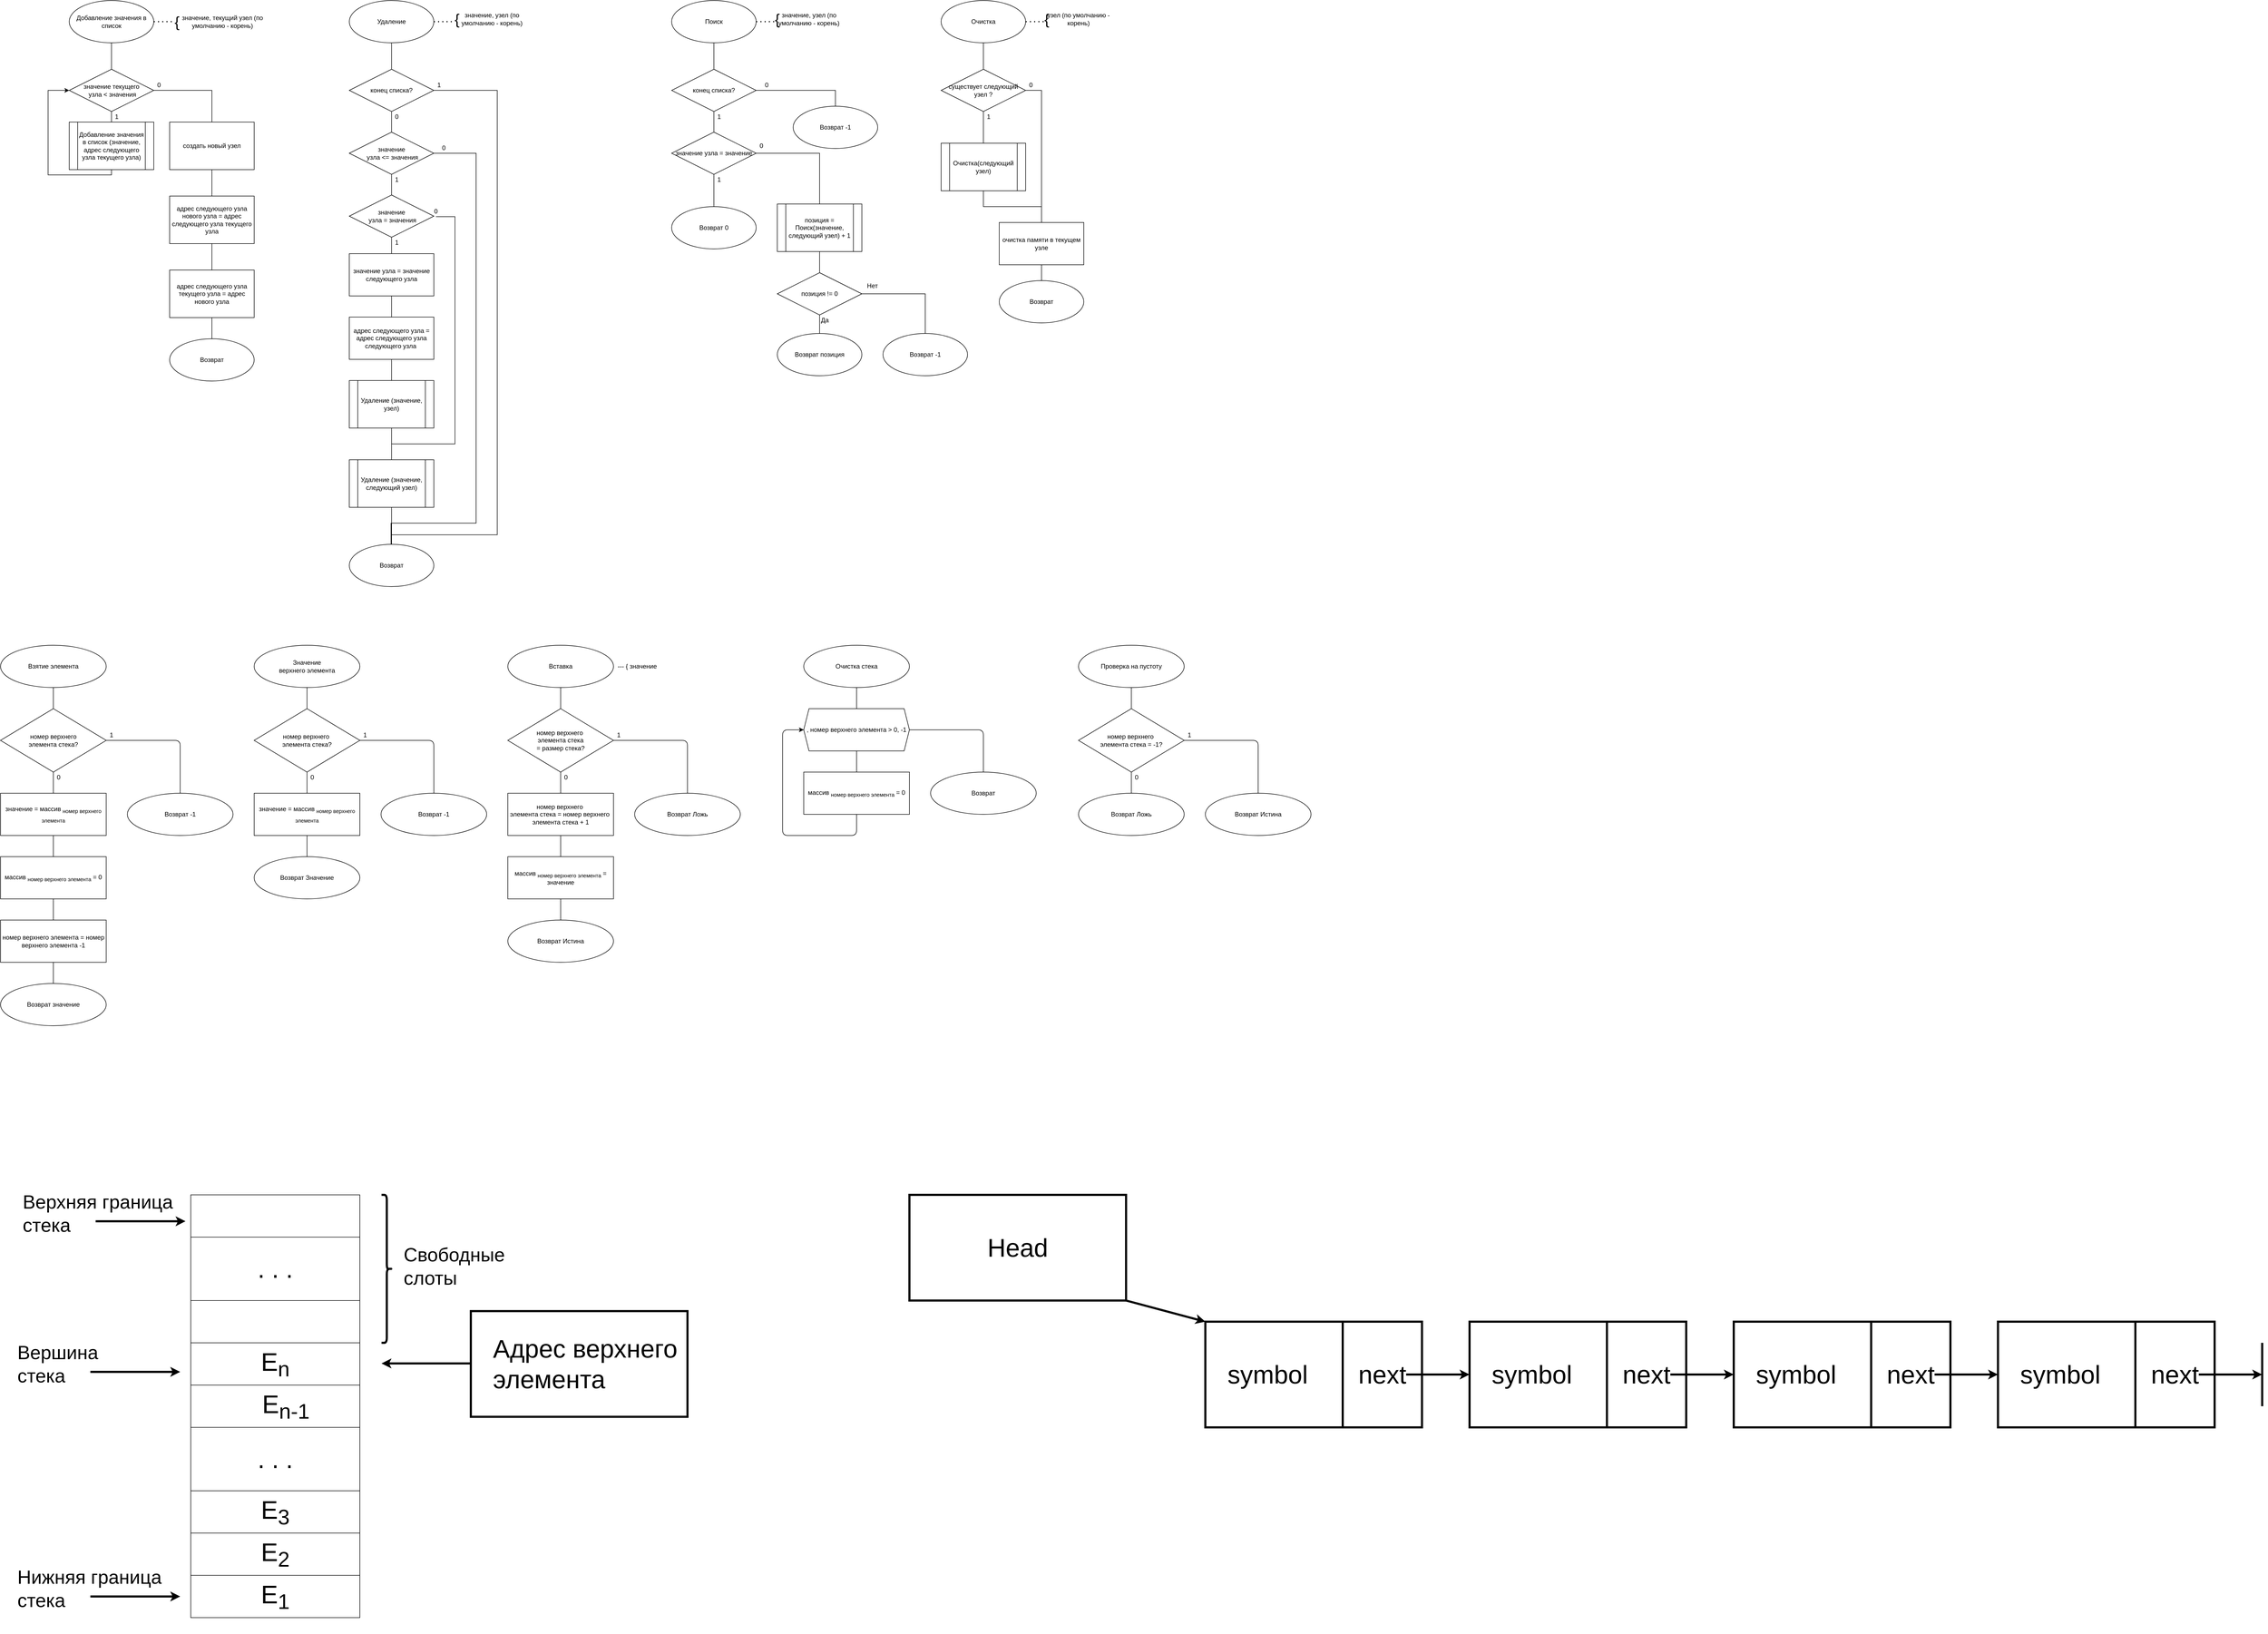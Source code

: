 <mxfile version="13.10.0" type="device"><diagram id="mHZmnBllNkixiP3LBUb4" name="Page-1"><mxGraphModel dx="780" dy="784" grid="1" gridSize="10" guides="1" tooltips="1" connect="1" arrows="1" fold="1" page="1" pageScale="1" pageWidth="827" pageHeight="1169" math="0" shadow="0"><root><mxCell id="0"/><mxCell id="1" parent="0"/><mxCell id="MN6UweAUYvYy89l6VAVe-67" style="edgeStyle=orthogonalEdgeStyle;rounded=0;orthogonalLoop=1;jettySize=auto;html=1;exitX=0.5;exitY=1;exitDx=0;exitDy=0;entryX=0.5;entryY=0;entryDx=0;entryDy=0;endArrow=none;endFill=0;" parent="1" source="MN6UweAUYvYy89l6VAVe-68" target="MN6UweAUYvYy89l6VAVe-83" edge="1"><mxGeometry relative="1" as="geometry"><mxPoint x="330" y="320" as="targetPoint"/></mxGeometry></mxCell><mxCell id="MN6UweAUYvYy89l6VAVe-68" value="Добавление значения в список" style="ellipse;whiteSpace=wrap;html=1;" parent="1" vertex="1"><mxGeometry x="250" y="220" width="160" height="80" as="geometry"/></mxCell><mxCell id="MN6UweAUYvYy89l6VAVe-77" style="edgeStyle=orthogonalEdgeStyle;rounded=0;orthogonalLoop=1;jettySize=auto;html=1;exitX=0.5;exitY=1;exitDx=0;exitDy=0;entryX=0.5;entryY=0;entryDx=0;entryDy=0;endArrow=none;endFill=0;" parent="1" source="MN6UweAUYvYy89l6VAVe-88" target="sm_JMxAUV9tKHEkjBgrg-5" edge="1"><mxGeometry relative="1" as="geometry"><mxPoint x="520" y="650" as="sourcePoint"/></mxGeometry></mxCell><mxCell id="MN6UweAUYvYy89l6VAVe-79" value="Возврат" style="ellipse;whiteSpace=wrap;html=1;" parent="1" vertex="1"><mxGeometry x="440" y="860" width="160" height="80" as="geometry"/></mxCell><mxCell id="MN6UweAUYvYy89l6VAVe-82" value="" style="endArrow=none;dashed=1;html=1;dashPattern=1 3;strokeWidth=2;exitX=1;exitY=0.5;exitDx=0;exitDy=0;entryX=0;entryY=0.5;entryDx=0;entryDy=0;" parent="1" source="MN6UweAUYvYy89l6VAVe-68" edge="1"><mxGeometry width="50" height="50" relative="1" as="geometry"><mxPoint x="420" y="560" as="sourcePoint"/><mxPoint x="450" y="260" as="targetPoint"/></mxGeometry></mxCell><mxCell id="MN6UweAUYvYy89l6VAVe-85" style="edgeStyle=orthogonalEdgeStyle;rounded=0;orthogonalLoop=1;jettySize=auto;html=1;exitX=0.5;exitY=1;exitDx=0;exitDy=0;entryX=0.5;entryY=0;entryDx=0;entryDy=0;endArrow=none;endFill=0;" parent="1" source="MN6UweAUYvYy89l6VAVe-83" target="MN6UweAUYvYy89l6VAVe-84" edge="1"><mxGeometry relative="1" as="geometry"/></mxCell><mxCell id="MN6UweAUYvYy89l6VAVe-89" style="edgeStyle=orthogonalEdgeStyle;rounded=0;orthogonalLoop=1;jettySize=auto;html=1;exitX=1;exitY=0.5;exitDx=0;exitDy=0;entryX=0.5;entryY=0;entryDx=0;entryDy=0;endArrow=none;endFill=0;" parent="1" source="MN6UweAUYvYy89l6VAVe-83" target="MN6UweAUYvYy89l6VAVe-88" edge="1"><mxGeometry relative="1" as="geometry"/></mxCell><mxCell id="MN6UweAUYvYy89l6VAVe-83" value="значение текущего&lt;br&gt;&amp;nbsp;узла &amp;lt; значения" style="rhombus;whiteSpace=wrap;html=1;" parent="1" vertex="1"><mxGeometry x="250" y="350" width="160" height="80" as="geometry"/></mxCell><mxCell id="MN6UweAUYvYy89l6VAVe-86" style="edgeStyle=orthogonalEdgeStyle;rounded=0;orthogonalLoop=1;jettySize=auto;html=1;exitX=0.5;exitY=1;exitDx=0;exitDy=0;entryX=0;entryY=0.5;entryDx=0;entryDy=0;endArrow=classic;endFill=1;" parent="1" source="MN6UweAUYvYy89l6VAVe-84" target="MN6UweAUYvYy89l6VAVe-83" edge="1"><mxGeometry relative="1" as="geometry"><Array as="points"><mxPoint x="330" y="550"/><mxPoint x="210" y="550"/><mxPoint x="210" y="390"/></Array></mxGeometry></mxCell><mxCell id="MN6UweAUYvYy89l6VAVe-84" value="Добавление значения в список&lt;span&gt;&amp;nbsp;(значение, адрес следующего узла текущего узла)&lt;/span&gt;" style="shape=process;whiteSpace=wrap;html=1;backgroundOutline=1;" parent="1" vertex="1"><mxGeometry x="250" y="450" width="160" height="90" as="geometry"/></mxCell><mxCell id="MN6UweAUYvYy89l6VAVe-88" value="создать новый узел" style="rounded=0;whiteSpace=wrap;html=1;" parent="1" vertex="1"><mxGeometry x="440" y="450" width="160" height="90" as="geometry"/></mxCell><mxCell id="MN6UweAUYvYy89l6VAVe-102" style="edgeStyle=orthogonalEdgeStyle;rounded=0;orthogonalLoop=1;jettySize=auto;html=1;exitX=0.5;exitY=1;exitDx=0;exitDy=0;entryX=0.5;entryY=0;entryDx=0;entryDy=0;endArrow=none;endFill=0;" parent="1" source="6gWpNFvpzlGC7U0C7QGQ-2" target="MN6UweAUYvYy89l6VAVe-110" edge="1"><mxGeometry relative="1" as="geometry"><mxPoint x="860" y="320" as="targetPoint"/></mxGeometry></mxCell><mxCell id="6gWpNFvpzlGC7U0C7QGQ-3" style="edgeStyle=orthogonalEdgeStyle;rounded=0;orthogonalLoop=1;jettySize=auto;html=1;exitX=0.5;exitY=1;exitDx=0;exitDy=0;entryX=0.5;entryY=0;entryDx=0;entryDy=0;endArrow=none;endFill=0;" edge="1" parent="1" source="MN6UweAUYvYy89l6VAVe-103" target="6gWpNFvpzlGC7U0C7QGQ-2"><mxGeometry relative="1" as="geometry"/></mxCell><mxCell id="MN6UweAUYvYy89l6VAVe-103" value="Удаление" style="ellipse;whiteSpace=wrap;html=1;" parent="1" vertex="1"><mxGeometry x="780" y="220" width="160" height="80" as="geometry"/></mxCell><mxCell id="MN6UweAUYvYy89l6VAVe-105" value="Возврат" style="ellipse;whiteSpace=wrap;html=1;" parent="1" vertex="1"><mxGeometry x="780" y="1249" width="160" height="80" as="geometry"/></mxCell><mxCell id="MN6UweAUYvYy89l6VAVe-107" value="" style="endArrow=none;dashed=1;html=1;dashPattern=1 3;strokeWidth=2;exitX=1;exitY=0.5;exitDx=0;exitDy=0;entryX=0;entryY=0.5;entryDx=0;entryDy=0;" parent="1" source="MN6UweAUYvYy89l6VAVe-103" edge="1"><mxGeometry width="50" height="50" relative="1" as="geometry"><mxPoint x="950" y="560" as="sourcePoint"/><mxPoint x="980" y="260.0" as="targetPoint"/></mxGeometry></mxCell><mxCell id="MN6UweAUYvYy89l6VAVe-108" style="edgeStyle=orthogonalEdgeStyle;rounded=0;orthogonalLoop=1;jettySize=auto;html=1;exitX=0.5;exitY=1;exitDx=0;exitDy=0;entryX=0.5;entryY=0;entryDx=0;entryDy=0;endArrow=none;endFill=0;" parent="1" source="MN6UweAUYvYy89l6VAVe-110" target="MN6UweAUYvYy89l6VAVe-115" edge="1"><mxGeometry relative="1" as="geometry"><mxPoint x="860" y="569" as="targetPoint"/></mxGeometry></mxCell><mxCell id="MN6UweAUYvYy89l6VAVe-109" style="edgeStyle=orthogonalEdgeStyle;rounded=0;orthogonalLoop=1;jettySize=auto;html=1;exitX=1;exitY=0.5;exitDx=0;exitDy=0;entryX=0.5;entryY=0;entryDx=0;entryDy=0;endArrow=none;endFill=0;" parent="1" source="MN6UweAUYvYy89l6VAVe-110" target="MN6UweAUYvYy89l6VAVe-105" edge="1"><mxGeometry relative="1" as="geometry"><mxPoint x="1050" y="569" as="targetPoint"/><Array as="points"><mxPoint x="1020" y="509"/><mxPoint x="1020" y="1209"/><mxPoint x="859" y="1209"/></Array></mxGeometry></mxCell><mxCell id="MN6UweAUYvYy89l6VAVe-110" value="значение&lt;br&gt;&amp;nbsp;узла &amp;lt;= значения" style="rhombus;whiteSpace=wrap;html=1;" parent="1" vertex="1"><mxGeometry x="780" y="469" width="160" height="80" as="geometry"/></mxCell><mxCell id="MN6UweAUYvYy89l6VAVe-111" style="edgeStyle=orthogonalEdgeStyle;rounded=0;orthogonalLoop=1;jettySize=auto;html=1;exitX=0.5;exitY=1;exitDx=0;exitDy=0;endArrow=none;endFill=0;entryX=0.5;entryY=0;entryDx=0;entryDy=0;" parent="1" source="sm_JMxAUV9tKHEkjBgrg-19" target="MN6UweAUYvYy89l6VAVe-105" edge="1"><mxGeometry relative="1" as="geometry"><Array as="points"><mxPoint x="860" y="1189"/><mxPoint x="860" y="1189"/></Array><mxPoint x="860" y="659" as="sourcePoint"/><mxPoint x="1160" y="1189" as="targetPoint"/></mxGeometry></mxCell><mxCell id="MN6UweAUYvYy89l6VAVe-119" style="edgeStyle=orthogonalEdgeStyle;rounded=0;orthogonalLoop=1;jettySize=auto;html=1;exitX=0.5;exitY=1;exitDx=0;exitDy=0;entryX=0.5;entryY=0;entryDx=0;entryDy=0;endArrow=none;endFill=0;" parent="1" source="MN6UweAUYvYy89l6VAVe-115" target="MN6UweAUYvYy89l6VAVe-118" edge="1"><mxGeometry relative="1" as="geometry"/></mxCell><mxCell id="MN6UweAUYvYy89l6VAVe-115" value="значение&lt;br&gt;&amp;nbsp;узла = значения" style="rhombus;whiteSpace=wrap;html=1;" parent="1" vertex="1"><mxGeometry x="780" y="588" width="160" height="80" as="geometry"/></mxCell><mxCell id="MN6UweAUYvYy89l6VAVe-116" style="edgeStyle=orthogonalEdgeStyle;rounded=0;orthogonalLoop=1;jettySize=auto;html=1;exitX=0.5;exitY=1;exitDx=0;exitDy=0;endArrow=none;endFill=0;entryX=0.5;entryY=0;entryDx=0;entryDy=0;" parent="1" source="MN6UweAUYvYy89l6VAVe-117" target="sm_JMxAUV9tKHEkjBgrg-19" edge="1"><mxGeometry relative="1" as="geometry"><Array as="points"/><mxPoint x="1000" y="1059" as="targetPoint"/></mxGeometry></mxCell><mxCell id="MN6UweAUYvYy89l6VAVe-117" value="Удаление (значение, узел)" style="shape=process;whiteSpace=wrap;html=1;backgroundOutline=1;" parent="1" vertex="1"><mxGeometry x="780" y="939" width="160" height="90" as="geometry"/></mxCell><mxCell id="MN6UweAUYvYy89l6VAVe-120" style="edgeStyle=orthogonalEdgeStyle;rounded=0;orthogonalLoop=1;jettySize=auto;html=1;exitX=0.5;exitY=1;exitDx=0;exitDy=0;entryX=0.5;entryY=0;entryDx=0;entryDy=0;endArrow=none;endFill=0;" parent="1" source="MN6UweAUYvYy89l6VAVe-118" target="sm_JMxAUV9tKHEkjBgrg-17" edge="1"><mxGeometry relative="1" as="geometry"/></mxCell><mxCell id="MN6UweAUYvYy89l6VAVe-118" value="значение узла = значение следующего узла" style="rounded=0;whiteSpace=wrap;html=1;" parent="1" vertex="1"><mxGeometry x="780" y="699" width="160" height="80" as="geometry"/></mxCell><mxCell id="MN6UweAUYvYy89l6VAVe-121" style="edgeStyle=orthogonalEdgeStyle;rounded=0;orthogonalLoop=1;jettySize=auto;html=1;exitX=0.5;exitY=1;exitDx=0;exitDy=0;entryX=0.5;entryY=0;entryDx=0;entryDy=0;endArrow=none;endFill=0;" parent="1" source="MN6UweAUYvYy89l6VAVe-122" target="MN6UweAUYvYy89l6VAVe-128" edge="1"><mxGeometry relative="1" as="geometry"><mxPoint x="1470" y="320" as="targetPoint"/></mxGeometry></mxCell><mxCell id="MN6UweAUYvYy89l6VAVe-122" value="Поиск" style="ellipse;whiteSpace=wrap;html=1;" parent="1" vertex="1"><mxGeometry x="1390" y="220" width="160" height="80" as="geometry"/></mxCell><mxCell id="MN6UweAUYvYy89l6VAVe-123" value="Возврат -1" style="ellipse;whiteSpace=wrap;html=1;" parent="1" vertex="1"><mxGeometry x="1620" y="420" width="160" height="80" as="geometry"/></mxCell><mxCell id="MN6UweAUYvYy89l6VAVe-125" value="" style="endArrow=none;dashed=1;html=1;dashPattern=1 3;strokeWidth=2;exitX=1;exitY=0.5;exitDx=0;exitDy=0;entryX=0;entryY=0.5;entryDx=0;entryDy=0;" parent="1" source="MN6UweAUYvYy89l6VAVe-122" edge="1"><mxGeometry width="50" height="50" relative="1" as="geometry"><mxPoint x="1560" y="560" as="sourcePoint"/><mxPoint x="1590" y="260" as="targetPoint"/></mxGeometry></mxCell><mxCell id="MN6UweAUYvYy89l6VAVe-126" style="edgeStyle=orthogonalEdgeStyle;rounded=0;orthogonalLoop=1;jettySize=auto;html=1;exitX=0.5;exitY=1;exitDx=0;exitDy=0;entryX=0.5;entryY=0;entryDx=0;entryDy=0;endArrow=none;endFill=0;" parent="1" source="MN6UweAUYvYy89l6VAVe-128" target="MN6UweAUYvYy89l6VAVe-131" edge="1"><mxGeometry relative="1" as="geometry"><mxPoint x="1470" y="450" as="targetPoint"/></mxGeometry></mxCell><mxCell id="MN6UweAUYvYy89l6VAVe-127" style="edgeStyle=orthogonalEdgeStyle;rounded=0;orthogonalLoop=1;jettySize=auto;html=1;exitX=1;exitY=0.5;exitDx=0;exitDy=0;entryX=0.5;entryY=0;entryDx=0;entryDy=0;endArrow=none;endFill=0;" parent="1" source="MN6UweAUYvYy89l6VAVe-128" target="MN6UweAUYvYy89l6VAVe-123" edge="1"><mxGeometry relative="1" as="geometry"><mxPoint x="1660" y="450" as="targetPoint"/><Array as="points"><mxPoint x="1700" y="390"/></Array></mxGeometry></mxCell><mxCell id="MN6UweAUYvYy89l6VAVe-128" value="конец списка?" style="rhombus;whiteSpace=wrap;html=1;" parent="1" vertex="1"><mxGeometry x="1390" y="350" width="160" height="80" as="geometry"/></mxCell><mxCell id="MN6UweAUYvYy89l6VAVe-130" style="edgeStyle=orthogonalEdgeStyle;rounded=0;orthogonalLoop=1;jettySize=auto;html=1;exitX=0.5;exitY=1;exitDx=0;exitDy=0;entryX=0.5;entryY=0;entryDx=0;entryDy=0;endArrow=none;endFill=0;" parent="1" source="MN6UweAUYvYy89l6VAVe-131" target="MN6UweAUYvYy89l6VAVe-136" edge="1"><mxGeometry relative="1" as="geometry"><mxPoint x="1470" y="580" as="targetPoint"/></mxGeometry></mxCell><mxCell id="MN6UweAUYvYy89l6VAVe-138" style="edgeStyle=orthogonalEdgeStyle;rounded=0;orthogonalLoop=1;jettySize=auto;html=1;exitX=1;exitY=0.5;exitDx=0;exitDy=0;entryX=0.5;entryY=0;entryDx=0;entryDy=0;endArrow=none;endFill=0;" parent="1" source="MN6UweAUYvYy89l6VAVe-131" target="MN6UweAUYvYy89l6VAVe-137" edge="1"><mxGeometry relative="1" as="geometry"/></mxCell><mxCell id="MN6UweAUYvYy89l6VAVe-131" value="значение узла = значение" style="rhombus;whiteSpace=wrap;html=1;" parent="1" vertex="1"><mxGeometry x="1390" y="469" width="160" height="80" as="geometry"/></mxCell><mxCell id="MN6UweAUYvYy89l6VAVe-136" value="Возврат 0" style="ellipse;whiteSpace=wrap;html=1;" parent="1" vertex="1"><mxGeometry x="1390" y="610" width="160" height="80" as="geometry"/></mxCell><mxCell id="sm_JMxAUV9tKHEkjBgrg-30" style="edgeStyle=orthogonalEdgeStyle;rounded=0;orthogonalLoop=1;jettySize=auto;html=1;exitX=0.5;exitY=1;exitDx=0;exitDy=0;entryX=0.5;entryY=0;entryDx=0;entryDy=0;endArrow=none;endFill=0;" parent="1" source="MN6UweAUYvYy89l6VAVe-137" target="sm_JMxAUV9tKHEkjBgrg-29" edge="1"><mxGeometry relative="1" as="geometry"/></mxCell><mxCell id="MN6UweAUYvYy89l6VAVe-137" value="позиция = Поиск(значение, следующий узел) + 1" style="shape=process;whiteSpace=wrap;html=1;backgroundOutline=1;" parent="1" vertex="1"><mxGeometry x="1590" y="605" width="160" height="90" as="geometry"/></mxCell><mxCell id="MN6UweAUYvYy89l6VAVe-139" style="edgeStyle=orthogonalEdgeStyle;rounded=0;orthogonalLoop=1;jettySize=auto;html=1;exitX=0.5;exitY=1;exitDx=0;exitDy=0;entryX=0.5;entryY=0;entryDx=0;entryDy=0;endArrow=none;endFill=0;" parent="1" source="MN6UweAUYvYy89l6VAVe-140" target="sm_JMxAUV9tKHEkjBgrg-36" edge="1"><mxGeometry relative="1" as="geometry"><mxPoint x="1980" y="350" as="targetPoint"/></mxGeometry></mxCell><mxCell id="MN6UweAUYvYy89l6VAVe-140" value="Очистка" style="ellipse;whiteSpace=wrap;html=1;" parent="1" vertex="1"><mxGeometry x="1900" y="220" width="160" height="80" as="geometry"/></mxCell><mxCell id="MN6UweAUYvYy89l6VAVe-141" value="Возврат" style="ellipse;whiteSpace=wrap;html=1;" parent="1" vertex="1"><mxGeometry x="2010" y="750" width="160" height="80" as="geometry"/></mxCell><mxCell id="MN6UweAUYvYy89l6VAVe-145" style="edgeStyle=orthogonalEdgeStyle;rounded=0;orthogonalLoop=1;jettySize=auto;html=1;exitX=0.5;exitY=1;exitDx=0;exitDy=0;endArrow=none;endFill=0;" parent="1" source="MN6UweAUYvYy89l6VAVe-153" target="MN6UweAUYvYy89l6VAVe-141" edge="1"><mxGeometry relative="1" as="geometry"><mxPoint x="2280" y="779" as="targetPoint"/><Array as="points"/><mxPoint x="2170" y="719" as="sourcePoint"/></mxGeometry></mxCell><mxCell id="MN6UweAUYvYy89l6VAVe-153" value="очистка памяти в текущем узле" style="rounded=0;whiteSpace=wrap;html=1;" parent="1" vertex="1"><mxGeometry x="2010" y="640" width="160" height="80" as="geometry"/></mxCell><mxCell id="2d28AEQasIyAuJbhRy2g-1" value="Вставка" style="ellipse;whiteSpace=wrap;html=1;" parent="1" vertex="1"><mxGeometry x="1080" y="1440" width="200" height="80" as="geometry"/></mxCell><mxCell id="2d28AEQasIyAuJbhRy2g-3" value="" style="endArrow=none;html=1;entryX=0.5;entryY=1;entryDx=0;entryDy=0;exitX=0.5;exitY=0;exitDx=0;exitDy=0;" parent="1" source="2d28AEQasIyAuJbhRy2g-4" target="2d28AEQasIyAuJbhRy2g-1" edge="1"><mxGeometry width="50" height="50" relative="1" as="geometry"><mxPoint x="1180" y="1560" as="sourcePoint"/><mxPoint x="1200" y="1570" as="targetPoint"/></mxGeometry></mxCell><mxCell id="2d28AEQasIyAuJbhRy2g-4" value="&lt;span&gt;номер верхнего&amp;nbsp;&lt;/span&gt;&lt;br&gt;&lt;span&gt;элемента стека &lt;br&gt;= размер стека?&lt;/span&gt;" style="rhombus;whiteSpace=wrap;html=1;" parent="1" vertex="1"><mxGeometry x="1080" y="1560" width="200" height="120" as="geometry"/></mxCell><mxCell id="2d28AEQasIyAuJbhRy2g-5" value="" style="endArrow=none;html=1;entryX=0.5;entryY=1;entryDx=0;entryDy=0;exitX=0.5;exitY=0;exitDx=0;exitDy=0;" parent="1" source="2d28AEQasIyAuJbhRy2g-7" target="2d28AEQasIyAuJbhRy2g-4" edge="1"><mxGeometry width="50" height="50" relative="1" as="geometry"><mxPoint x="1180" y="1720" as="sourcePoint"/><mxPoint x="1180" y="1740" as="targetPoint"/></mxGeometry></mxCell><mxCell id="2d28AEQasIyAuJbhRy2g-6" value="0" style="text;html=1;strokeColor=none;fillColor=none;align=center;verticalAlign=middle;whiteSpace=wrap;rounded=0;" parent="1" vertex="1"><mxGeometry x="1170" y="1680" width="40" height="20" as="geometry"/></mxCell><mxCell id="2d28AEQasIyAuJbhRy2g-7" value="&lt;span&gt;номер верхнего&amp;nbsp;&lt;/span&gt;&lt;br&gt;&lt;span&gt;элемента стека =&amp;nbsp;&lt;/span&gt;номер верхнего&amp;nbsp;&lt;br&gt;элемента стека + 1" style="rounded=0;whiteSpace=wrap;html=1;" parent="1" vertex="1"><mxGeometry x="1080" y="1720" width="200" height="80" as="geometry"/></mxCell><mxCell id="2d28AEQasIyAuJbhRy2g-8" value="" style="endArrow=none;html=1;exitX=0.5;exitY=0;exitDx=0;exitDy=0;" parent="1" source="2d28AEQasIyAuJbhRy2g-9" edge="1"><mxGeometry width="50" height="50" relative="1" as="geometry"><mxPoint x="1180" y="1840" as="sourcePoint"/><mxPoint x="1180" y="1800" as="targetPoint"/></mxGeometry></mxCell><mxCell id="2d28AEQasIyAuJbhRy2g-9" value="&lt;span&gt;массив&amp;nbsp;&lt;/span&gt;&lt;sub&gt;номер верхнего элемента&lt;/sub&gt;&lt;span&gt;&amp;nbsp;= значение&lt;/span&gt;" style="rounded=0;whiteSpace=wrap;html=1;" parent="1" vertex="1"><mxGeometry x="1080" y="1840" width="200" height="80" as="geometry"/></mxCell><mxCell id="2d28AEQasIyAuJbhRy2g-12" value="Возврат Истина" style="ellipse;whiteSpace=wrap;html=1;" parent="1" vertex="1"><mxGeometry x="1080" y="1960" width="200" height="80" as="geometry"/></mxCell><mxCell id="2d28AEQasIyAuJbhRy2g-13" value="" style="endArrow=none;html=1;entryX=0.5;entryY=1;entryDx=0;entryDy=0;" parent="1" source="2d28AEQasIyAuJbhRy2g-12" target="2d28AEQasIyAuJbhRy2g-9" edge="1"><mxGeometry width="50" height="50" relative="1" as="geometry"><mxPoint x="1130" y="1990" as="sourcePoint"/><mxPoint x="1180" y="1940" as="targetPoint"/></mxGeometry></mxCell><mxCell id="2d28AEQasIyAuJbhRy2g-14" value="" style="endArrow=none;html=1;exitX=1;exitY=0.5;exitDx=0;exitDy=0;entryX=0.5;entryY=0;entryDx=0;entryDy=0;" parent="1" source="2d28AEQasIyAuJbhRy2g-4" target="2d28AEQasIyAuJbhRy2g-15" edge="1"><mxGeometry width="50" height="50" relative="1" as="geometry"><mxPoint x="1340" y="1700" as="sourcePoint"/><mxPoint x="1390" y="1650" as="targetPoint"/><Array as="points"><mxPoint x="1420" y="1620"/></Array></mxGeometry></mxCell><mxCell id="2d28AEQasIyAuJbhRy2g-15" value="Возврат Ложь" style="ellipse;whiteSpace=wrap;html=1;" parent="1" vertex="1"><mxGeometry x="1320" y="1720" width="200" height="80" as="geometry"/></mxCell><mxCell id="2d28AEQasIyAuJbhRy2g-17" value="1" style="text;html=1;strokeColor=none;fillColor=none;align=center;verticalAlign=middle;whiteSpace=wrap;rounded=0;" parent="1" vertex="1"><mxGeometry x="1270" y="1600" width="40" height="20" as="geometry"/></mxCell><mxCell id="2d28AEQasIyAuJbhRy2g-18" value="Очистка стека" style="ellipse;whiteSpace=wrap;html=1;" parent="1" vertex="1"><mxGeometry x="1640" y="1440" width="200" height="80" as="geometry"/></mxCell><mxCell id="2d28AEQasIyAuJbhRy2g-19" value="" style="endArrow=none;html=1;entryX=0.5;entryY=1;entryDx=0;entryDy=0;exitX=0.5;exitY=0;exitDx=0;exitDy=0;" parent="1" source="2d28AEQasIyAuJbhRy2g-21" target="2d28AEQasIyAuJbhRy2g-18" edge="1"><mxGeometry width="50" height="50" relative="1" as="geometry"><mxPoint x="1740" y="1560" as="sourcePoint"/><mxPoint x="1740" y="1610" as="targetPoint"/></mxGeometry></mxCell><mxCell id="2d28AEQasIyAuJbhRy2g-21" value=", номер верхнего элемента &amp;gt; 0, -1" style="shape=hexagon;perimeter=hexagonPerimeter2;whiteSpace=wrap;html=1;fixedSize=1;size=10;" parent="1" vertex="1"><mxGeometry x="1640" y="1560" width="200" height="80" as="geometry"/></mxCell><mxCell id="2d28AEQasIyAuJbhRy2g-22" value="" style="endArrow=none;html=1;entryX=0.5;entryY=1;entryDx=0;entryDy=0;" parent="1" target="2d28AEQasIyAuJbhRy2g-21" edge="1"><mxGeometry width="50" height="50" relative="1" as="geometry"><mxPoint x="1740" y="1680" as="sourcePoint"/><mxPoint x="1730" y="1700" as="targetPoint"/></mxGeometry></mxCell><mxCell id="2d28AEQasIyAuJbhRy2g-23" value="&lt;span&gt;массив&amp;nbsp;&lt;/span&gt;&lt;sub&gt;номер верхнего элемента&lt;/sub&gt;&lt;span&gt;&amp;nbsp;= 0&lt;/span&gt;" style="rounded=0;whiteSpace=wrap;html=1;" parent="1" vertex="1"><mxGeometry x="1640" y="1680" width="200" height="80" as="geometry"/></mxCell><mxCell id="2d28AEQasIyAuJbhRy2g-24" value="" style="endArrow=classic;html=1;entryX=0;entryY=0.5;entryDx=0;entryDy=0;exitX=0.5;exitY=1;exitDx=0;exitDy=0;" parent="1" source="2d28AEQasIyAuJbhRy2g-23" target="2d28AEQasIyAuJbhRy2g-21" edge="1"><mxGeometry width="50" height="50" relative="1" as="geometry"><mxPoint x="1550" y="1910" as="sourcePoint"/><mxPoint x="1600" y="1860" as="targetPoint"/><Array as="points"><mxPoint x="1740" y="1800"/><mxPoint x="1600" y="1800"/><mxPoint x="1600" y="1600"/></Array></mxGeometry></mxCell><mxCell id="2d28AEQasIyAuJbhRy2g-25" value="" style="endArrow=none;html=1;exitX=1;exitY=0.5;exitDx=0;exitDy=0;entryX=0.5;entryY=0;entryDx=0;entryDy=0;" parent="1" target="2d28AEQasIyAuJbhRy2g-26" edge="1"><mxGeometry width="50" height="50" relative="1" as="geometry"><mxPoint x="1840" y="1600.0" as="sourcePoint"/><mxPoint x="1950" y="1630" as="targetPoint"/><Array as="points"><mxPoint x="1980" y="1600"/></Array></mxGeometry></mxCell><mxCell id="2d28AEQasIyAuJbhRy2g-26" value="Возврат" style="ellipse;whiteSpace=wrap;html=1;" parent="1" vertex="1"><mxGeometry x="1880" y="1680" width="200" height="80" as="geometry"/></mxCell><mxCell id="2d28AEQasIyAuJbhRy2g-27" value="Проверка на пустоту" style="ellipse;whiteSpace=wrap;html=1;" parent="1" vertex="1"><mxGeometry x="2160" y="1440" width="200" height="80" as="geometry"/></mxCell><mxCell id="2d28AEQasIyAuJbhRy2g-28" value="" style="endArrow=none;html=1;entryX=0.5;entryY=1;entryDx=0;entryDy=0;exitX=0.5;exitY=0;exitDx=0;exitDy=0;" parent="1" source="2d28AEQasIyAuJbhRy2g-29" target="2d28AEQasIyAuJbhRy2g-27" edge="1"><mxGeometry width="50" height="50" relative="1" as="geometry"><mxPoint x="2260" y="1560" as="sourcePoint"/><mxPoint x="2280" y="1570" as="targetPoint"/></mxGeometry></mxCell><mxCell id="2d28AEQasIyAuJbhRy2g-29" value="&lt;span&gt;номер верхнего&amp;nbsp;&lt;/span&gt;&lt;br&gt;&lt;span&gt;элемента стека = -1?&lt;/span&gt;" style="rhombus;whiteSpace=wrap;html=1;" parent="1" vertex="1"><mxGeometry x="2160" y="1560" width="200" height="120" as="geometry"/></mxCell><mxCell id="2d28AEQasIyAuJbhRy2g-30" value="" style="endArrow=none;html=1;entryX=0.5;entryY=1;entryDx=0;entryDy=0;exitX=0.5;exitY=0;exitDx=0;exitDy=0;" parent="1" target="2d28AEQasIyAuJbhRy2g-29" edge="1"><mxGeometry width="50" height="50" relative="1" as="geometry"><mxPoint x="2260" y="1720.0" as="sourcePoint"/><mxPoint x="2260" y="1740" as="targetPoint"/></mxGeometry></mxCell><mxCell id="2d28AEQasIyAuJbhRy2g-31" value="0" style="text;html=1;strokeColor=none;fillColor=none;align=center;verticalAlign=middle;whiteSpace=wrap;rounded=0;" parent="1" vertex="1"><mxGeometry x="2250" y="1680" width="40" height="20" as="geometry"/></mxCell><mxCell id="2d28AEQasIyAuJbhRy2g-35" value="Возврат Ложь" style="ellipse;whiteSpace=wrap;html=1;" parent="1" vertex="1"><mxGeometry x="2160" y="1720" width="200" height="80" as="geometry"/></mxCell><mxCell id="2d28AEQasIyAuJbhRy2g-37" value="" style="endArrow=none;html=1;exitX=1;exitY=0.5;exitDx=0;exitDy=0;entryX=0.5;entryY=0;entryDx=0;entryDy=0;" parent="1" source="2d28AEQasIyAuJbhRy2g-29" target="2d28AEQasIyAuJbhRy2g-38" edge="1"><mxGeometry width="50" height="50" relative="1" as="geometry"><mxPoint x="2420" y="1700" as="sourcePoint"/><mxPoint x="2470" y="1650" as="targetPoint"/><Array as="points"><mxPoint x="2500" y="1620"/></Array></mxGeometry></mxCell><mxCell id="2d28AEQasIyAuJbhRy2g-38" value="Возврат Истина" style="ellipse;whiteSpace=wrap;html=1;" parent="1" vertex="1"><mxGeometry x="2400" y="1720" width="200" height="80" as="geometry"/></mxCell><mxCell id="2d28AEQasIyAuJbhRy2g-39" value="1" style="text;html=1;strokeColor=none;fillColor=none;align=center;verticalAlign=middle;whiteSpace=wrap;rounded=0;" parent="1" vertex="1"><mxGeometry x="2350" y="1600" width="40" height="20" as="geometry"/></mxCell><mxCell id="2d28AEQasIyAuJbhRy2g-40" value="Значение &lt;br&gt;верхнего элемента" style="ellipse;whiteSpace=wrap;html=1;" parent="1" vertex="1"><mxGeometry x="600" y="1440" width="200" height="80" as="geometry"/></mxCell><mxCell id="2d28AEQasIyAuJbhRy2g-41" value="" style="endArrow=none;html=1;entryX=0.5;entryY=1;entryDx=0;entryDy=0;exitX=0.5;exitY=0;exitDx=0;exitDy=0;" parent="1" source="2d28AEQasIyAuJbhRy2g-42" target="2d28AEQasIyAuJbhRy2g-40" edge="1"><mxGeometry width="50" height="50" relative="1" as="geometry"><mxPoint x="700" y="1560" as="sourcePoint"/><mxPoint x="720" y="1570" as="targetPoint"/></mxGeometry></mxCell><mxCell id="2d28AEQasIyAuJbhRy2g-42" value="&lt;span&gt;номер верхнего&amp;nbsp;&lt;/span&gt;&lt;br&gt;&lt;span&gt;элемента стека?&lt;/span&gt;" style="rhombus;whiteSpace=wrap;html=1;" parent="1" vertex="1"><mxGeometry x="600" y="1560" width="200" height="120" as="geometry"/></mxCell><mxCell id="2d28AEQasIyAuJbhRy2g-43" value="" style="endArrow=none;html=1;entryX=0.5;entryY=1;entryDx=0;entryDy=0;exitX=0.5;exitY=0;exitDx=0;exitDy=0;" parent="1" source="2d28AEQasIyAuJbhRy2g-45" target="2d28AEQasIyAuJbhRy2g-42" edge="1"><mxGeometry width="50" height="50" relative="1" as="geometry"><mxPoint x="700" y="1720" as="sourcePoint"/><mxPoint x="700" y="1740" as="targetPoint"/></mxGeometry></mxCell><mxCell id="2d28AEQasIyAuJbhRy2g-44" value="0" style="text;html=1;strokeColor=none;fillColor=none;align=center;verticalAlign=middle;whiteSpace=wrap;rounded=0;" parent="1" vertex="1"><mxGeometry x="690" y="1680" width="40" height="20" as="geometry"/></mxCell><mxCell id="2d28AEQasIyAuJbhRy2g-45" value="&lt;span&gt;значение = массив&amp;nbsp;&lt;/span&gt;&lt;sub&gt;номер верхнего элемента&lt;/sub&gt;" style="rounded=0;whiteSpace=wrap;html=1;" parent="1" vertex="1"><mxGeometry x="600" y="1720" width="200" height="80" as="geometry"/></mxCell><mxCell id="2d28AEQasIyAuJbhRy2g-46" value="" style="endArrow=none;html=1;exitX=0.5;exitY=0;exitDx=0;exitDy=0;" parent="1" edge="1"><mxGeometry width="50" height="50" relative="1" as="geometry"><mxPoint x="700" y="1840" as="sourcePoint"/><mxPoint x="700" y="1800" as="targetPoint"/></mxGeometry></mxCell><mxCell id="2d28AEQasIyAuJbhRy2g-48" value="Возврат Значение" style="ellipse;whiteSpace=wrap;html=1;" parent="1" vertex="1"><mxGeometry x="600" y="1840" width="200" height="80" as="geometry"/></mxCell><mxCell id="2d28AEQasIyAuJbhRy2g-50" value="" style="endArrow=none;html=1;exitX=1;exitY=0.5;exitDx=0;exitDy=0;entryX=0.5;entryY=0;entryDx=0;entryDy=0;" parent="1" source="2d28AEQasIyAuJbhRy2g-42" target="2d28AEQasIyAuJbhRy2g-51" edge="1"><mxGeometry width="50" height="50" relative="1" as="geometry"><mxPoint x="860" y="1700" as="sourcePoint"/><mxPoint x="910" y="1650" as="targetPoint"/><Array as="points"><mxPoint x="940" y="1620"/></Array></mxGeometry></mxCell><mxCell id="2d28AEQasIyAuJbhRy2g-51" value="Возврат -1" style="ellipse;whiteSpace=wrap;html=1;" parent="1" vertex="1"><mxGeometry x="840" y="1720" width="200" height="80" as="geometry"/></mxCell><mxCell id="2d28AEQasIyAuJbhRy2g-52" value="1" style="text;html=1;strokeColor=none;fillColor=none;align=center;verticalAlign=middle;whiteSpace=wrap;rounded=0;" parent="1" vertex="1"><mxGeometry x="790" y="1600" width="40" height="20" as="geometry"/></mxCell><mxCell id="2d28AEQasIyAuJbhRy2g-53" value="Взятие элемента" style="ellipse;whiteSpace=wrap;html=1;" parent="1" vertex="1"><mxGeometry x="120" y="1440" width="200" height="80" as="geometry"/></mxCell><mxCell id="2d28AEQasIyAuJbhRy2g-54" value="" style="endArrow=none;html=1;entryX=0.5;entryY=1;entryDx=0;entryDy=0;exitX=0.5;exitY=0;exitDx=0;exitDy=0;" parent="1" source="2d28AEQasIyAuJbhRy2g-55" target="2d28AEQasIyAuJbhRy2g-53" edge="1"><mxGeometry width="50" height="50" relative="1" as="geometry"><mxPoint x="220" y="1560" as="sourcePoint"/><mxPoint x="240" y="1570" as="targetPoint"/></mxGeometry></mxCell><mxCell id="2d28AEQasIyAuJbhRy2g-55" value="номер верхнего &lt;br&gt;элемента стека?" style="rhombus;whiteSpace=wrap;html=1;" parent="1" vertex="1"><mxGeometry x="120" y="1560" width="200" height="120" as="geometry"/></mxCell><mxCell id="2d28AEQasIyAuJbhRy2g-56" value="" style="endArrow=none;html=1;entryX=0.5;entryY=1;entryDx=0;entryDy=0;exitX=0.5;exitY=0;exitDx=0;exitDy=0;" parent="1" source="2d28AEQasIyAuJbhRy2g-58" target="2d28AEQasIyAuJbhRy2g-55" edge="1"><mxGeometry width="50" height="50" relative="1" as="geometry"><mxPoint x="220" y="1720" as="sourcePoint"/><mxPoint x="220" y="1740" as="targetPoint"/></mxGeometry></mxCell><mxCell id="2d28AEQasIyAuJbhRy2g-57" value="0" style="text;html=1;strokeColor=none;fillColor=none;align=center;verticalAlign=middle;whiteSpace=wrap;rounded=0;" parent="1" vertex="1"><mxGeometry x="210" y="1680" width="40" height="20" as="geometry"/></mxCell><mxCell id="2d28AEQasIyAuJbhRy2g-58" value="значение = массив&amp;nbsp;&lt;sub&gt;номер верхнего элемента&lt;/sub&gt;" style="rounded=0;whiteSpace=wrap;html=1;" parent="1" vertex="1"><mxGeometry x="120" y="1720" width="200" height="80" as="geometry"/></mxCell><mxCell id="2d28AEQasIyAuJbhRy2g-59" value="" style="endArrow=none;html=1;exitX=0.5;exitY=0;exitDx=0;exitDy=0;" parent="1" source="2d28AEQasIyAuJbhRy2g-60" edge="1"><mxGeometry width="50" height="50" relative="1" as="geometry"><mxPoint x="220" y="1840" as="sourcePoint"/><mxPoint x="220" y="1800" as="targetPoint"/></mxGeometry></mxCell><mxCell id="2d28AEQasIyAuJbhRy2g-60" value="&lt;span&gt;массив&amp;nbsp;&lt;/span&gt;&lt;sub&gt;номер верхнего элемента&lt;/sub&gt;&amp;nbsp;= 0" style="rounded=0;whiteSpace=wrap;html=1;" parent="1" vertex="1"><mxGeometry x="120" y="1840" width="200" height="80" as="geometry"/></mxCell><mxCell id="2d28AEQasIyAuJbhRy2g-62" value="" style="endArrow=none;html=1;entryX=0.5;entryY=1;entryDx=0;entryDy=0;" parent="1" target="2d28AEQasIyAuJbhRy2g-60" edge="1"><mxGeometry width="50" height="50" relative="1" as="geometry"><mxPoint x="220" y="1960" as="sourcePoint"/><mxPoint x="220" y="1940" as="targetPoint"/></mxGeometry></mxCell><mxCell id="2d28AEQasIyAuJbhRy2g-63" value="" style="endArrow=none;html=1;exitX=1;exitY=0.5;exitDx=0;exitDy=0;entryX=0.5;entryY=0;entryDx=0;entryDy=0;" parent="1" source="2d28AEQasIyAuJbhRy2g-55" target="2d28AEQasIyAuJbhRy2g-64" edge="1"><mxGeometry width="50" height="50" relative="1" as="geometry"><mxPoint x="380" y="1700" as="sourcePoint"/><mxPoint x="430" y="1650" as="targetPoint"/><Array as="points"><mxPoint x="460" y="1620"/></Array></mxGeometry></mxCell><mxCell id="2d28AEQasIyAuJbhRy2g-64" value="Возврат -1" style="ellipse;whiteSpace=wrap;html=1;" parent="1" vertex="1"><mxGeometry x="360" y="1720" width="200" height="80" as="geometry"/></mxCell><mxCell id="2d28AEQasIyAuJbhRy2g-65" value="1" style="text;html=1;strokeColor=none;fillColor=none;align=center;verticalAlign=middle;whiteSpace=wrap;rounded=0;" parent="1" vertex="1"><mxGeometry x="310" y="1600" width="40" height="20" as="geometry"/></mxCell><mxCell id="2d28AEQasIyAuJbhRy2g-66" value="номер верхнего элемента = номер верхнего элемента -1" style="rounded=0;whiteSpace=wrap;html=1;" parent="1" vertex="1"><mxGeometry x="120" y="1960" width="200" height="80" as="geometry"/></mxCell><mxCell id="2d28AEQasIyAuJbhRy2g-67" value="Возврат значение" style="ellipse;whiteSpace=wrap;html=1;" parent="1" vertex="1"><mxGeometry x="120" y="2080" width="200" height="80" as="geometry"/></mxCell><mxCell id="2d28AEQasIyAuJbhRy2g-68" value="" style="endArrow=none;html=1;entryX=0.5;entryY=1;entryDx=0;entryDy=0;" parent="1" source="2d28AEQasIyAuJbhRy2g-67" target="2d28AEQasIyAuJbhRy2g-66" edge="1"><mxGeometry width="50" height="50" relative="1" as="geometry"><mxPoint x="170" y="2110" as="sourcePoint"/><mxPoint x="220" y="2060" as="targetPoint"/></mxGeometry></mxCell><mxCell id="2d28AEQasIyAuJbhRy2g-285" value="" style="rounded=0;whiteSpace=wrap;html=1;" parent="1" vertex="1"><mxGeometry x="480" y="2480" width="320" height="80" as="geometry"/></mxCell><mxCell id="2d28AEQasIyAuJbhRy2g-286" value="&lt;font style=&quot;font-size: 48px&quot;&gt;. . .&lt;/font&gt;" style="rounded=0;whiteSpace=wrap;html=1;" parent="1" vertex="1"><mxGeometry x="480" y="2560" width="320" height="120" as="geometry"/></mxCell><mxCell id="2d28AEQasIyAuJbhRy2g-287" value="" style="rounded=0;whiteSpace=wrap;html=1;" parent="1" vertex="1"><mxGeometry x="480" y="2680" width="320" height="80" as="geometry"/></mxCell><mxCell id="2d28AEQasIyAuJbhRy2g-288" value="&lt;font style=&quot;font-size: 48px&quot;&gt;E&lt;sub&gt;n&lt;/sub&gt;&lt;/font&gt;" style="rounded=0;whiteSpace=wrap;html=1;" parent="1" vertex="1"><mxGeometry x="480" y="2760" width="320" height="80" as="geometry"/></mxCell><mxCell id="2d28AEQasIyAuJbhRy2g-289" value="&lt;blockquote style=&quot;margin: 0 0 0 40px ; border: none ; padding: 0px&quot;&gt;&lt;font style=&quot;font-size: 48px&quot;&gt;E&lt;sub&gt;n-1&lt;/sub&gt;&lt;/font&gt;&lt;/blockquote&gt;" style="rounded=0;whiteSpace=wrap;html=1;" parent="1" vertex="1"><mxGeometry x="480" y="2840" width="320" height="80" as="geometry"/></mxCell><mxCell id="2d28AEQasIyAuJbhRy2g-290" value="&lt;font style=&quot;font-size: 48px&quot;&gt;. . .&lt;/font&gt;" style="rounded=0;whiteSpace=wrap;html=1;" parent="1" vertex="1"><mxGeometry x="480" y="2920" width="320" height="120" as="geometry"/></mxCell><mxCell id="2d28AEQasIyAuJbhRy2g-291" value="&lt;font style=&quot;font-size: 48px&quot;&gt;E&lt;sub&gt;3&lt;/sub&gt;&lt;/font&gt;" style="rounded=0;whiteSpace=wrap;html=1;" parent="1" vertex="1"><mxGeometry x="480" y="3040" width="320" height="80" as="geometry"/></mxCell><mxCell id="2d28AEQasIyAuJbhRy2g-292" value="&lt;font style=&quot;font-size: 48px&quot;&gt;E&lt;sub&gt;2&lt;/sub&gt;&lt;/font&gt;" style="rounded=0;whiteSpace=wrap;html=1;" parent="1" vertex="1"><mxGeometry x="480" y="3120" width="320" height="80" as="geometry"/></mxCell><mxCell id="2d28AEQasIyAuJbhRy2g-293" value="&lt;font style=&quot;font-size: 48px&quot;&gt;E&lt;sub&gt;1&lt;/sub&gt;&lt;/font&gt;" style="rounded=0;whiteSpace=wrap;html=1;" parent="1" vertex="1"><mxGeometry x="480" y="3200" width="320" height="80" as="geometry"/></mxCell><mxCell id="2d28AEQasIyAuJbhRy2g-294" value="" style="endArrow=classic;html=1;strokeWidth=4;" parent="1" edge="1"><mxGeometry width="50" height="50" relative="1" as="geometry"><mxPoint x="300" y="2530" as="sourcePoint"/><mxPoint x="470" y="2530" as="targetPoint"/></mxGeometry></mxCell><mxCell id="2d28AEQasIyAuJbhRy2g-295" value="&lt;font style=&quot;font-size: 36px&quot;&gt;Верхняя граница стека&lt;/font&gt;" style="text;html=1;strokeColor=none;fillColor=none;align=left;verticalAlign=middle;whiteSpace=wrap;rounded=0;" parent="1" vertex="1"><mxGeometry x="160" y="2430" width="330" height="170" as="geometry"/></mxCell><mxCell id="2d28AEQasIyAuJbhRy2g-296" value="" style="endArrow=classic;html=1;strokeWidth=4;" parent="1" edge="1"><mxGeometry width="50" height="50" relative="1" as="geometry"><mxPoint x="290" y="2815" as="sourcePoint"/><mxPoint x="460" y="2815" as="targetPoint"/></mxGeometry></mxCell><mxCell id="2d28AEQasIyAuJbhRy2g-297" value="&lt;font style=&quot;font-size: 36px&quot;&gt;Вершина&amp;nbsp;&lt;br&gt;стека&lt;br&gt;&lt;/font&gt;" style="text;html=1;strokeColor=none;fillColor=none;align=left;verticalAlign=middle;whiteSpace=wrap;rounded=0;" parent="1" vertex="1"><mxGeometry x="150" y="2715" width="330" height="170" as="geometry"/></mxCell><mxCell id="2d28AEQasIyAuJbhRy2g-298" value="" style="endArrow=classic;html=1;strokeWidth=4;" parent="1" edge="1"><mxGeometry width="50" height="50" relative="1" as="geometry"><mxPoint x="290" y="3240" as="sourcePoint"/><mxPoint x="460" y="3240" as="targetPoint"/></mxGeometry></mxCell><mxCell id="2d28AEQasIyAuJbhRy2g-299" value="&lt;font style=&quot;font-size: 36px&quot;&gt;Нижняя граница стека&lt;/font&gt;" style="text;html=1;strokeColor=none;fillColor=none;align=left;verticalAlign=middle;whiteSpace=wrap;rounded=0;" parent="1" vertex="1"><mxGeometry x="150" y="3140" width="330" height="170" as="geometry"/></mxCell><mxCell id="2d28AEQasIyAuJbhRy2g-300" value="" style="shape=curlyBracket;whiteSpace=wrap;html=1;rounded=1;direction=west;strokeWidth=4;" parent="1" vertex="1"><mxGeometry x="841" y="2480" width="20" height="280" as="geometry"/></mxCell><mxCell id="2d28AEQasIyAuJbhRy2g-301" value="&lt;font style=&quot;font-size: 36px&quot;&gt;Свободные&lt;br&gt;слоты&lt;br&gt;&lt;/font&gt;" style="text;html=1;strokeColor=none;fillColor=none;align=left;verticalAlign=middle;whiteSpace=wrap;rounded=0;" parent="1" vertex="1"><mxGeometry x="881" y="2530" width="330" height="170" as="geometry"/></mxCell><mxCell id="2d28AEQasIyAuJbhRy2g-302" value="" style="endArrow=classic;html=1;strokeWidth=4;" parent="1" edge="1"><mxGeometry width="50" height="50" relative="1" as="geometry"><mxPoint x="1011" y="2799.0" as="sourcePoint"/><mxPoint x="841" y="2799.0" as="targetPoint"/></mxGeometry></mxCell><mxCell id="2d28AEQasIyAuJbhRy2g-304" value="&lt;blockquote style=&quot;margin: 0 0 0 40px ; border: none ; padding: 0px&quot;&gt;&lt;font style=&quot;font-size: 48px&quot;&gt;Адрес верхнего элемента&lt;/font&gt;&lt;/blockquote&gt;" style="rounded=0;whiteSpace=wrap;html=1;strokeWidth=4;align=left;" parent="1" vertex="1"><mxGeometry x="1010" y="2700" width="410" height="200" as="geometry"/></mxCell><mxCell id="2d28AEQasIyAuJbhRy2g-306" value="&lt;font style=&quot;font-size: 48px&quot;&gt;Head&lt;/font&gt;" style="rounded=0;whiteSpace=wrap;html=1;strokeWidth=4;align=center;" parent="1" vertex="1"><mxGeometry x="1840" y="2480" width="410" height="200" as="geometry"/></mxCell><mxCell id="2d28AEQasIyAuJbhRy2g-307" value="" style="endArrow=classic;html=1;strokeWidth=4;exitX=1;exitY=1;exitDx=0;exitDy=0;" parent="1" source="2d28AEQasIyAuJbhRy2g-306" edge="1"><mxGeometry width="50" height="50" relative="1" as="geometry"><mxPoint x="2360" y="2790" as="sourcePoint"/><mxPoint x="2400" y="2720" as="targetPoint"/></mxGeometry></mxCell><mxCell id="2d28AEQasIyAuJbhRy2g-309" value="&lt;blockquote style=&quot;margin: 0 0 0 40px ; border: none ; padding: 0px&quot;&gt;&lt;font style=&quot;font-size: 48px&quot;&gt;symbol&lt;/font&gt;&lt;/blockquote&gt;" style="rounded=0;whiteSpace=wrap;html=1;strokeWidth=4;align=left;" parent="1" vertex="1"><mxGeometry x="2400" y="2720" width="410" height="200" as="geometry"/></mxCell><mxCell id="2d28AEQasIyAuJbhRy2g-310" value="&lt;font style=&quot;font-size: 48px&quot;&gt;next&lt;/font&gt;" style="rounded=0;whiteSpace=wrap;html=1;strokeWidth=4;" parent="1" vertex="1"><mxGeometry x="2660" y="2720" width="150" height="200" as="geometry"/></mxCell><mxCell id="2d28AEQasIyAuJbhRy2g-311" value="" style="endArrow=classic;html=1;strokeWidth=4;exitX=0.8;exitY=0.5;exitDx=0;exitDy=0;exitPerimeter=0;" parent="1" source="2d28AEQasIyAuJbhRy2g-310" edge="1"><mxGeometry width="50" height="50" relative="1" as="geometry"><mxPoint x="2830" y="2830.0" as="sourcePoint"/><mxPoint x="2900" y="2820" as="targetPoint"/></mxGeometry></mxCell><mxCell id="2d28AEQasIyAuJbhRy2g-312" value="&lt;blockquote style=&quot;margin: 0 0 0 40px ; border: none ; padding: 0px&quot;&gt;&lt;font style=&quot;font-size: 48px&quot;&gt;symbol&lt;/font&gt;&lt;/blockquote&gt;" style="rounded=0;whiteSpace=wrap;html=1;strokeWidth=4;align=left;" parent="1" vertex="1"><mxGeometry x="2900" y="2720" width="410" height="200" as="geometry"/></mxCell><mxCell id="2d28AEQasIyAuJbhRy2g-313" value="&lt;font style=&quot;font-size: 48px&quot;&gt;next&lt;/font&gt;" style="rounded=0;whiteSpace=wrap;html=1;strokeWidth=4;" parent="1" vertex="1"><mxGeometry x="3160" y="2720" width="150" height="200" as="geometry"/></mxCell><mxCell id="2d28AEQasIyAuJbhRy2g-314" value="" style="endArrow=classic;html=1;strokeWidth=4;exitX=0.8;exitY=0.5;exitDx=0;exitDy=0;exitPerimeter=0;" parent="1" source="2d28AEQasIyAuJbhRy2g-313" edge="1"><mxGeometry width="50" height="50" relative="1" as="geometry"><mxPoint x="3330" y="2830.0" as="sourcePoint"/><mxPoint x="3400" y="2820.0" as="targetPoint"/></mxGeometry></mxCell><mxCell id="2d28AEQasIyAuJbhRy2g-315" value="&lt;blockquote style=&quot;margin: 0 0 0 40px ; border: none ; padding: 0px&quot;&gt;&lt;font style=&quot;font-size: 48px&quot;&gt;symbol&lt;/font&gt;&lt;/blockquote&gt;" style="rounded=0;whiteSpace=wrap;html=1;strokeWidth=4;align=left;" parent="1" vertex="1"><mxGeometry x="3400" y="2720" width="410" height="200" as="geometry"/></mxCell><mxCell id="2d28AEQasIyAuJbhRy2g-316" value="&lt;font style=&quot;font-size: 48px&quot;&gt;next&lt;/font&gt;" style="rounded=0;whiteSpace=wrap;html=1;strokeWidth=4;" parent="1" vertex="1"><mxGeometry x="3660" y="2720" width="150" height="200" as="geometry"/></mxCell><mxCell id="2d28AEQasIyAuJbhRy2g-317" value="" style="endArrow=classic;html=1;strokeWidth=4;exitX=0.8;exitY=0.5;exitDx=0;exitDy=0;exitPerimeter=0;" parent="1" source="2d28AEQasIyAuJbhRy2g-316" edge="1"><mxGeometry width="50" height="50" relative="1" as="geometry"><mxPoint x="3830" y="2830.0" as="sourcePoint"/><mxPoint x="3900" y="2820.0" as="targetPoint"/></mxGeometry></mxCell><mxCell id="2d28AEQasIyAuJbhRy2g-318" value="&lt;blockquote style=&quot;margin: 0 0 0 40px ; border: none ; padding: 0px&quot;&gt;&lt;font style=&quot;font-size: 48px&quot;&gt;symbol&lt;/font&gt;&lt;/blockquote&gt;" style="rounded=0;whiteSpace=wrap;html=1;strokeWidth=4;align=left;" parent="1" vertex="1"><mxGeometry x="3900" y="2720" width="410" height="200" as="geometry"/></mxCell><mxCell id="2d28AEQasIyAuJbhRy2g-319" value="&lt;font style=&quot;font-size: 48px&quot;&gt;next&lt;/font&gt;" style="rounded=0;whiteSpace=wrap;html=1;strokeWidth=4;" parent="1" vertex="1"><mxGeometry x="4160" y="2720" width="150" height="200" as="geometry"/></mxCell><mxCell id="2d28AEQasIyAuJbhRy2g-320" value="" style="endArrow=classic;html=1;strokeWidth=4;exitX=0.8;exitY=0.5;exitDx=0;exitDy=0;exitPerimeter=0;" parent="1" source="2d28AEQasIyAuJbhRy2g-319" edge="1"><mxGeometry width="50" height="50" relative="1" as="geometry"><mxPoint x="4330" y="2830.0" as="sourcePoint"/><mxPoint x="4400" y="2820.0" as="targetPoint"/></mxGeometry></mxCell><mxCell id="2d28AEQasIyAuJbhRy2g-321" value="" style="endArrow=none;html=1;strokeWidth=4;" parent="1" edge="1"><mxGeometry width="50" height="50" relative="1" as="geometry"><mxPoint x="4400" y="2880" as="sourcePoint"/><mxPoint x="4400" y="2760" as="targetPoint"/></mxGeometry></mxCell><mxCell id="sm_JMxAUV9tKHEkjBgrg-1" value="--- { значение" style="text;html=1;strokeColor=none;fillColor=none;align=center;verticalAlign=middle;whiteSpace=wrap;rounded=0;" parent="1" vertex="1"><mxGeometry x="1280" y="1470" width="90" height="20" as="geometry"/></mxCell><mxCell id="sm_JMxAUV9tKHEkjBgrg-2" value="1" style="text;html=1;align=center;verticalAlign=middle;whiteSpace=wrap;rounded=0;" parent="1" vertex="1"><mxGeometry x="320" y="430" width="40" height="20" as="geometry"/></mxCell><mxCell id="sm_JMxAUV9tKHEkjBgrg-3" value="0" style="text;html=1;align=center;verticalAlign=middle;whiteSpace=wrap;rounded=0;" parent="1" vertex="1"><mxGeometry x="400" y="370" width="40" height="20" as="geometry"/></mxCell><mxCell id="sm_JMxAUV9tKHEkjBgrg-6" style="edgeStyle=orthogonalEdgeStyle;rounded=0;orthogonalLoop=1;jettySize=auto;html=1;exitX=0.5;exitY=1;exitDx=0;exitDy=0;endArrow=none;endFill=0;entryX=0.5;entryY=0;entryDx=0;entryDy=0;" parent="1" source="sm_JMxAUV9tKHEkjBgrg-5" target="sm_JMxAUV9tKHEkjBgrg-7" edge="1"><mxGeometry relative="1" as="geometry"/></mxCell><mxCell id="sm_JMxAUV9tKHEkjBgrg-5" value="адрес следующего узла нового узла = адрес следующего узла текущего узла" style="rounded=0;whiteSpace=wrap;html=1;" parent="1" vertex="1"><mxGeometry x="440" y="590" width="160" height="90" as="geometry"/></mxCell><mxCell id="sm_JMxAUV9tKHEkjBgrg-8" style="edgeStyle=orthogonalEdgeStyle;rounded=0;orthogonalLoop=1;jettySize=auto;html=1;exitX=0.5;exitY=1;exitDx=0;exitDy=0;endArrow=none;endFill=0;" parent="1" source="sm_JMxAUV9tKHEkjBgrg-7" target="MN6UweAUYvYy89l6VAVe-79" edge="1"><mxGeometry relative="1" as="geometry"/></mxCell><mxCell id="sm_JMxAUV9tKHEkjBgrg-7" value="адрес следующего узла текущего узла = адрес нового узла" style="rounded=0;whiteSpace=wrap;html=1;" parent="1" vertex="1"><mxGeometry x="440" y="730" width="160" height="90" as="geometry"/></mxCell><mxCell id="sm_JMxAUV9tKHEkjBgrg-9" value="значение, текущий узел (по умолчанию - корень)" style="text;html=1;align=center;verticalAlign=middle;whiteSpace=wrap;rounded=0;" parent="1" vertex="1"><mxGeometry x="460" y="240" width="160" height="40" as="geometry"/></mxCell><mxCell id="sm_JMxAUV9tKHEkjBgrg-10" value="&lt;font style=&quot;font-size: 28px&quot;&gt;{&lt;/font&gt;" style="text;html=1;align=center;verticalAlign=middle;whiteSpace=wrap;rounded=0;" parent="1" vertex="1"><mxGeometry x="434" y="250" width="40" height="20" as="geometry"/></mxCell><mxCell id="sm_JMxAUV9tKHEkjBgrg-11" value="значение, узел (по умолчанию - корень)" style="text;html=1;align=center;verticalAlign=middle;whiteSpace=wrap;rounded=0;" parent="1" vertex="1"><mxGeometry x="970" y="235" width="160" height="40" as="geometry"/></mxCell><mxCell id="sm_JMxAUV9tKHEkjBgrg-12" value="&lt;font style=&quot;font-size: 28px&quot;&gt;{&lt;/font&gt;" style="text;html=1;align=center;verticalAlign=middle;whiteSpace=wrap;rounded=0;" parent="1" vertex="1"><mxGeometry x="964" y="245" width="40" height="20" as="geometry"/></mxCell><mxCell id="sm_JMxAUV9tKHEkjBgrg-13" value="1" style="text;html=1;align=center;verticalAlign=middle;whiteSpace=wrap;rounded=0;" parent="1" vertex="1"><mxGeometry x="850" y="549" width="40" height="20" as="geometry"/></mxCell><mxCell id="sm_JMxAUV9tKHEkjBgrg-14" value="0" style="text;html=1;align=center;verticalAlign=middle;whiteSpace=wrap;rounded=0;" parent="1" vertex="1"><mxGeometry x="938.5" y="489" width="40" height="20" as="geometry"/></mxCell><mxCell id="sm_JMxAUV9tKHEkjBgrg-20" style="edgeStyle=orthogonalEdgeStyle;rounded=0;orthogonalLoop=1;jettySize=auto;html=1;exitX=0.5;exitY=1;exitDx=0;exitDy=0;entryX=0.5;entryY=0;entryDx=0;entryDy=0;endArrow=none;endFill=0;" parent="1" source="sm_JMxAUV9tKHEkjBgrg-15" target="sm_JMxAUV9tKHEkjBgrg-19" edge="1"><mxGeometry relative="1" as="geometry"><Array as="points"><mxPoint x="980" y="629"/><mxPoint x="980" y="1059"/><mxPoint x="860" y="1059"/></Array></mxGeometry></mxCell><mxCell id="sm_JMxAUV9tKHEkjBgrg-15" value="0" style="text;html=1;align=center;verticalAlign=middle;whiteSpace=wrap;rounded=0;" parent="1" vertex="1"><mxGeometry x="924" y="609" width="40" height="20" as="geometry"/></mxCell><mxCell id="sm_JMxAUV9tKHEkjBgrg-16" value="1" style="text;html=1;align=center;verticalAlign=middle;whiteSpace=wrap;rounded=0;" parent="1" vertex="1"><mxGeometry x="850" y="668" width="40" height="20" as="geometry"/></mxCell><mxCell id="sm_JMxAUV9tKHEkjBgrg-18" style="edgeStyle=orthogonalEdgeStyle;rounded=0;orthogonalLoop=1;jettySize=auto;html=1;exitX=0.5;exitY=1;exitDx=0;exitDy=0;entryX=0.5;entryY=0;entryDx=0;entryDy=0;endArrow=none;endFill=0;" parent="1" source="sm_JMxAUV9tKHEkjBgrg-17" target="MN6UweAUYvYy89l6VAVe-117" edge="1"><mxGeometry relative="1" as="geometry"/></mxCell><mxCell id="sm_JMxAUV9tKHEkjBgrg-17" value="адрес следующего узла = адрес следующего узла&lt;br&gt;следующего узла&amp;nbsp;" style="rounded=0;whiteSpace=wrap;html=1;" parent="1" vertex="1"><mxGeometry x="780" y="819" width="160" height="80" as="geometry"/></mxCell><mxCell id="sm_JMxAUV9tKHEkjBgrg-19" value="Удаление (значение, следующий узел)" style="shape=process;whiteSpace=wrap;html=1;backgroundOutline=1;" parent="1" vertex="1"><mxGeometry x="780" y="1089" width="160" height="90" as="geometry"/></mxCell><mxCell id="sm_JMxAUV9tKHEkjBgrg-21" value="значение, узел (по умолчанию - корень)" style="text;html=1;align=center;verticalAlign=middle;whiteSpace=wrap;rounded=0;" parent="1" vertex="1"><mxGeometry x="1570" y="235" width="160" height="40" as="geometry"/></mxCell><mxCell id="sm_JMxAUV9tKHEkjBgrg-22" value="&lt;font style=&quot;font-size: 28px&quot;&gt;{&lt;/font&gt;" style="text;html=1;align=center;verticalAlign=middle;whiteSpace=wrap;rounded=0;" parent="1" vertex="1"><mxGeometry x="1570" y="245" width="40" height="20" as="geometry"/></mxCell><mxCell id="sm_JMxAUV9tKHEkjBgrg-24" value="1" style="text;html=1;align=center;verticalAlign=middle;whiteSpace=wrap;rounded=0;" parent="1" vertex="1"><mxGeometry x="1460" y="430" width="40" height="20" as="geometry"/></mxCell><mxCell id="sm_JMxAUV9tKHEkjBgrg-25" value="0" style="text;html=1;align=center;verticalAlign=middle;whiteSpace=wrap;rounded=0;" parent="1" vertex="1"><mxGeometry x="1550" y="370" width="40" height="20" as="geometry"/></mxCell><mxCell id="sm_JMxAUV9tKHEkjBgrg-26" value="1" style="text;html=1;align=center;verticalAlign=middle;whiteSpace=wrap;rounded=0;" parent="1" vertex="1"><mxGeometry x="1460" y="549" width="40" height="20" as="geometry"/></mxCell><mxCell id="sm_JMxAUV9tKHEkjBgrg-27" value="0" style="text;html=1;align=center;verticalAlign=middle;whiteSpace=wrap;rounded=0;" parent="1" vertex="1"><mxGeometry x="1540" y="485" width="40" height="20" as="geometry"/></mxCell><mxCell id="sm_JMxAUV9tKHEkjBgrg-28" value="Возврат позиция" style="ellipse;whiteSpace=wrap;html=1;" parent="1" vertex="1"><mxGeometry x="1590" y="850" width="160" height="80" as="geometry"/></mxCell><mxCell id="sm_JMxAUV9tKHEkjBgrg-31" style="edgeStyle=orthogonalEdgeStyle;rounded=0;orthogonalLoop=1;jettySize=auto;html=1;exitX=0.5;exitY=1;exitDx=0;exitDy=0;entryX=0.5;entryY=0;entryDx=0;entryDy=0;endArrow=none;endFill=0;" parent="1" source="sm_JMxAUV9tKHEkjBgrg-29" target="sm_JMxAUV9tKHEkjBgrg-28" edge="1"><mxGeometry relative="1" as="geometry"/></mxCell><mxCell id="sm_JMxAUV9tKHEkjBgrg-34" style="edgeStyle=orthogonalEdgeStyle;rounded=0;orthogonalLoop=1;jettySize=auto;html=1;exitX=1;exitY=0.5;exitDx=0;exitDy=0;endArrow=none;endFill=0;" parent="1" source="sm_JMxAUV9tKHEkjBgrg-29" target="sm_JMxAUV9tKHEkjBgrg-33" edge="1"><mxGeometry relative="1" as="geometry"/></mxCell><mxCell id="sm_JMxAUV9tKHEkjBgrg-29" value="позиция != 0" style="rhombus;whiteSpace=wrap;html=1;" parent="1" vertex="1"><mxGeometry x="1590" y="735" width="160" height="80" as="geometry"/></mxCell><mxCell id="sm_JMxAUV9tKHEkjBgrg-32" value="Да" style="text;html=1;align=center;verticalAlign=middle;whiteSpace=wrap;rounded=0;" parent="1" vertex="1"><mxGeometry x="1660" y="815" width="40" height="20" as="geometry"/></mxCell><mxCell id="sm_JMxAUV9tKHEkjBgrg-33" value="Возврат -1" style="ellipse;whiteSpace=wrap;html=1;" parent="1" vertex="1"><mxGeometry x="1790" y="850" width="160" height="80" as="geometry"/></mxCell><mxCell id="sm_JMxAUV9tKHEkjBgrg-35" value="Нет" style="text;html=1;align=center;verticalAlign=middle;whiteSpace=wrap;rounded=0;" parent="1" vertex="1"><mxGeometry x="1750" y="750" width="40" height="20" as="geometry"/></mxCell><mxCell id="sm_JMxAUV9tKHEkjBgrg-37" style="edgeStyle=orthogonalEdgeStyle;rounded=0;orthogonalLoop=1;jettySize=auto;html=1;exitX=0.5;exitY=1;exitDx=0;exitDy=0;endArrow=none;endFill=0;entryX=0.5;entryY=0;entryDx=0;entryDy=0;" parent="1" source="sm_JMxAUV9tKHEkjBgrg-36" target="sm_JMxAUV9tKHEkjBgrg-38" edge="1"><mxGeometry relative="1" as="geometry"><mxPoint x="1979.931" y="470" as="targetPoint"/></mxGeometry></mxCell><mxCell id="sm_JMxAUV9tKHEkjBgrg-42" style="edgeStyle=orthogonalEdgeStyle;rounded=0;orthogonalLoop=1;jettySize=auto;html=1;exitX=1;exitY=0.5;exitDx=0;exitDy=0;entryX=0.5;entryY=0;entryDx=0;entryDy=0;endArrow=none;endFill=0;" parent="1" source="sm_JMxAUV9tKHEkjBgrg-36" target="MN6UweAUYvYy89l6VAVe-153" edge="1"><mxGeometry relative="1" as="geometry"/></mxCell><mxCell id="sm_JMxAUV9tKHEkjBgrg-36" value="существует следующий узел ?" style="rhombus;whiteSpace=wrap;html=1;" parent="1" vertex="1"><mxGeometry x="1900" y="350" width="160" height="80" as="geometry"/></mxCell><mxCell id="sm_JMxAUV9tKHEkjBgrg-43" style="edgeStyle=orthogonalEdgeStyle;rounded=0;orthogonalLoop=1;jettySize=auto;html=1;exitX=0.5;exitY=1;exitDx=0;exitDy=0;endArrow=none;endFill=0;entryX=0.5;entryY=0;entryDx=0;entryDy=0;" parent="1" source="sm_JMxAUV9tKHEkjBgrg-38" target="MN6UweAUYvYy89l6VAVe-153" edge="1"><mxGeometry relative="1" as="geometry"><mxPoint x="2090" y="650" as="targetPoint"/><Array as="points"><mxPoint x="1980" y="610"/><mxPoint x="2090" y="610"/></Array></mxGeometry></mxCell><mxCell id="sm_JMxAUV9tKHEkjBgrg-38" value="Очистка(следующий узел)" style="shape=process;whiteSpace=wrap;html=1;backgroundOutline=1;" parent="1" vertex="1"><mxGeometry x="1900" y="490" width="160" height="90" as="geometry"/></mxCell><mxCell id="sm_JMxAUV9tKHEkjBgrg-39" value="" style="endArrow=none;dashed=1;html=1;dashPattern=1 3;strokeWidth=2;exitX=1;exitY=0.5;exitDx=0;exitDy=0;entryX=0;entryY=0.5;entryDx=0;entryDy=0;" parent="1" edge="1"><mxGeometry width="50" height="50" relative="1" as="geometry"><mxPoint x="2060" y="260" as="sourcePoint"/><mxPoint x="2100" y="260" as="targetPoint"/></mxGeometry></mxCell><mxCell id="sm_JMxAUV9tKHEkjBgrg-40" value="узел (по умолчанию - корень)" style="text;html=1;align=center;verticalAlign=middle;whiteSpace=wrap;rounded=0;" parent="1" vertex="1"><mxGeometry x="2080" y="235" width="160" height="40" as="geometry"/></mxCell><mxCell id="sm_JMxAUV9tKHEkjBgrg-41" value="&lt;font style=&quot;font-size: 28px&quot;&gt;{&lt;/font&gt;" style="text;html=1;align=center;verticalAlign=middle;whiteSpace=wrap;rounded=0;" parent="1" vertex="1"><mxGeometry x="2080" y="245" width="40" height="20" as="geometry"/></mxCell><mxCell id="sm_JMxAUV9tKHEkjBgrg-44" value="0" style="text;html=1;align=center;verticalAlign=middle;whiteSpace=wrap;rounded=0;" parent="1" vertex="1"><mxGeometry x="2050" y="370" width="40" height="20" as="geometry"/></mxCell><mxCell id="sm_JMxAUV9tKHEkjBgrg-45" value="1" style="text;html=1;align=center;verticalAlign=middle;whiteSpace=wrap;rounded=0;" parent="1" vertex="1"><mxGeometry x="1970" y="430" width="40" height="20" as="geometry"/></mxCell><mxCell id="6gWpNFvpzlGC7U0C7QGQ-5" style="edgeStyle=orthogonalEdgeStyle;rounded=0;orthogonalLoop=1;jettySize=auto;html=1;exitX=1;exitY=0.5;exitDx=0;exitDy=0;endArrow=none;endFill=0;" edge="1" parent="1" source="6gWpNFvpzlGC7U0C7QGQ-2"><mxGeometry relative="1" as="geometry"><mxPoint x="860" y="1231" as="targetPoint"/><Array as="points"><mxPoint x="1060" y="390"/><mxPoint x="1060" y="1231"/></Array></mxGeometry></mxCell><mxCell id="6gWpNFvpzlGC7U0C7QGQ-2" value="конец списка?" style="rhombus;whiteSpace=wrap;html=1;" vertex="1" parent="1"><mxGeometry x="780" y="350" width="160" height="80" as="geometry"/></mxCell><mxCell id="6gWpNFvpzlGC7U0C7QGQ-4" value="0" style="text;html=1;align=center;verticalAlign=middle;whiteSpace=wrap;rounded=0;" vertex="1" parent="1"><mxGeometry x="850" y="430" width="40" height="20" as="geometry"/></mxCell><mxCell id="6gWpNFvpzlGC7U0C7QGQ-6" value="1" style="text;html=1;align=center;verticalAlign=middle;whiteSpace=wrap;rounded=0;" vertex="1" parent="1"><mxGeometry x="930" y="370" width="40" height="20" as="geometry"/></mxCell></root></mxGraphModel></diagram></mxfile>
